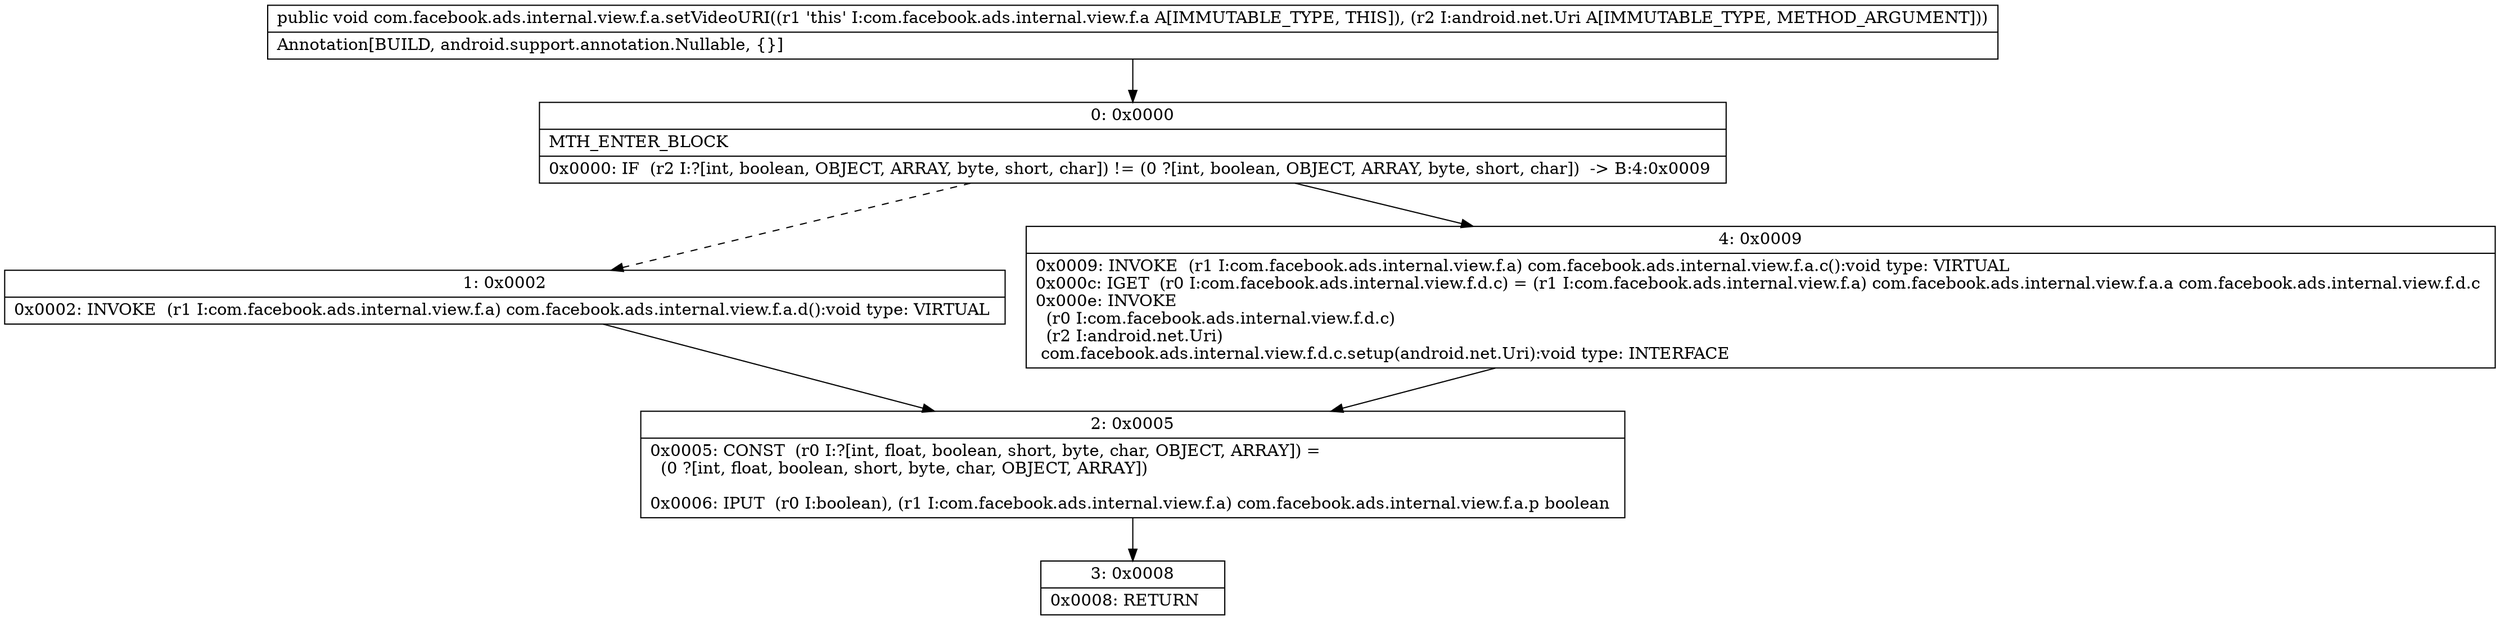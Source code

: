 digraph "CFG forcom.facebook.ads.internal.view.f.a.setVideoURI(Landroid\/net\/Uri;)V" {
Node_0 [shape=record,label="{0\:\ 0x0000|MTH_ENTER_BLOCK\l|0x0000: IF  (r2 I:?[int, boolean, OBJECT, ARRAY, byte, short, char]) != (0 ?[int, boolean, OBJECT, ARRAY, byte, short, char])  \-\> B:4:0x0009 \l}"];
Node_1 [shape=record,label="{1\:\ 0x0002|0x0002: INVOKE  (r1 I:com.facebook.ads.internal.view.f.a) com.facebook.ads.internal.view.f.a.d():void type: VIRTUAL \l}"];
Node_2 [shape=record,label="{2\:\ 0x0005|0x0005: CONST  (r0 I:?[int, float, boolean, short, byte, char, OBJECT, ARRAY]) = \l  (0 ?[int, float, boolean, short, byte, char, OBJECT, ARRAY])\l \l0x0006: IPUT  (r0 I:boolean), (r1 I:com.facebook.ads.internal.view.f.a) com.facebook.ads.internal.view.f.a.p boolean \l}"];
Node_3 [shape=record,label="{3\:\ 0x0008|0x0008: RETURN   \l}"];
Node_4 [shape=record,label="{4\:\ 0x0009|0x0009: INVOKE  (r1 I:com.facebook.ads.internal.view.f.a) com.facebook.ads.internal.view.f.a.c():void type: VIRTUAL \l0x000c: IGET  (r0 I:com.facebook.ads.internal.view.f.d.c) = (r1 I:com.facebook.ads.internal.view.f.a) com.facebook.ads.internal.view.f.a.a com.facebook.ads.internal.view.f.d.c \l0x000e: INVOKE  \l  (r0 I:com.facebook.ads.internal.view.f.d.c)\l  (r2 I:android.net.Uri)\l com.facebook.ads.internal.view.f.d.c.setup(android.net.Uri):void type: INTERFACE \l}"];
MethodNode[shape=record,label="{public void com.facebook.ads.internal.view.f.a.setVideoURI((r1 'this' I:com.facebook.ads.internal.view.f.a A[IMMUTABLE_TYPE, THIS]), (r2 I:android.net.Uri A[IMMUTABLE_TYPE, METHOD_ARGUMENT]))  | Annotation[BUILD, android.support.annotation.Nullable, \{\}]\l}"];
MethodNode -> Node_0;
Node_0 -> Node_1[style=dashed];
Node_0 -> Node_4;
Node_1 -> Node_2;
Node_2 -> Node_3;
Node_4 -> Node_2;
}

